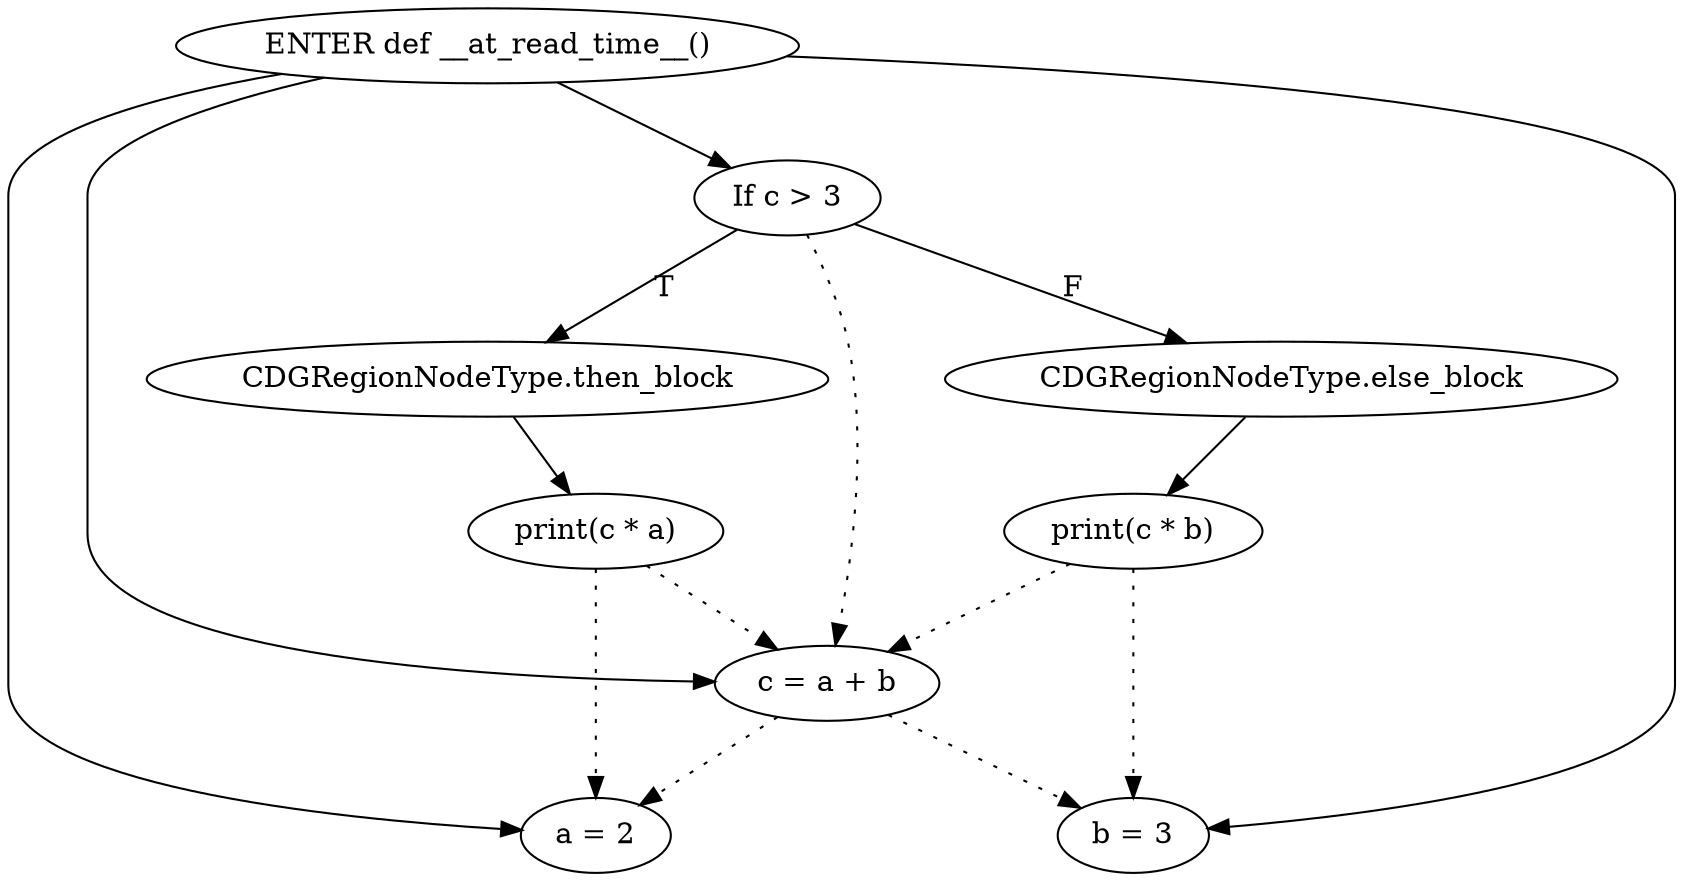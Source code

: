 digraph {
	subgraph sub_0 {
	}
	subgraph sub_1 {
		"e079a18a-1ecc-49fc-97b7-24121a1e2236" [label="ENTER def __at_read_time__()"]
		"74183bd9-88b7-4930-b359-a0b323ee0a60" [label="a = 2"]
		"3e8d184a-5c87-49a2-80c4-e5e8d8f28c25" [label="b = 3"]
		"e7878f9f-b936-44f3-8d7b-638ae39cd657" [label="c = a + b"]
		"17841a10-b841-449c-9cb8-ab525da33597" [label="If c > 3"]
		"6281f40c-aa10-49e0-9814-24f2ac080638" [label="CDGRegionNodeType.then_block"]
		"349e24fa-a103-4240-91cd-21e42f1b8968" [label="print(c * a)"]
		"fbd8617e-6e6a-4a52-af89-b41212ab299b" [label="CDGRegionNodeType.else_block"]
		"a421b4dd-24eb-4988-8584-7b5c923787d1" [label="print(c * b)"]
		"e079a18a-1ecc-49fc-97b7-24121a1e2236" -> "74183bd9-88b7-4930-b359-a0b323ee0a60" [style=solid]
		"e079a18a-1ecc-49fc-97b7-24121a1e2236" -> "3e8d184a-5c87-49a2-80c4-e5e8d8f28c25" [style=solid]
		"e079a18a-1ecc-49fc-97b7-24121a1e2236" -> "e7878f9f-b936-44f3-8d7b-638ae39cd657" [style=solid]
		"e079a18a-1ecc-49fc-97b7-24121a1e2236" -> "17841a10-b841-449c-9cb8-ab525da33597" [style=solid]
		"17841a10-b841-449c-9cb8-ab525da33597" -> "6281f40c-aa10-49e0-9814-24f2ac080638" [label=T style=solid]
		"6281f40c-aa10-49e0-9814-24f2ac080638" -> "349e24fa-a103-4240-91cd-21e42f1b8968" [style=solid]
		"17841a10-b841-449c-9cb8-ab525da33597" -> "fbd8617e-6e6a-4a52-af89-b41212ab299b" [label=F style=solid]
		"fbd8617e-6e6a-4a52-af89-b41212ab299b" -> "a421b4dd-24eb-4988-8584-7b5c923787d1" [style=solid]
		"e7878f9f-b936-44f3-8d7b-638ae39cd657" -> "74183bd9-88b7-4930-b359-a0b323ee0a60" [style=dotted]
		"e7878f9f-b936-44f3-8d7b-638ae39cd657" -> "3e8d184a-5c87-49a2-80c4-e5e8d8f28c25" [style=dotted]
		"17841a10-b841-449c-9cb8-ab525da33597" -> "e7878f9f-b936-44f3-8d7b-638ae39cd657" [style=dotted]
		"349e24fa-a103-4240-91cd-21e42f1b8968" -> "e7878f9f-b936-44f3-8d7b-638ae39cd657" [style=dotted]
		"349e24fa-a103-4240-91cd-21e42f1b8968" -> "74183bd9-88b7-4930-b359-a0b323ee0a60" [style=dotted]
		"a421b4dd-24eb-4988-8584-7b5c923787d1" -> "e7878f9f-b936-44f3-8d7b-638ae39cd657" [style=dotted]
		"a421b4dd-24eb-4988-8584-7b5c923787d1" -> "3e8d184a-5c87-49a2-80c4-e5e8d8f28c25" [style=dotted]
	}
}
